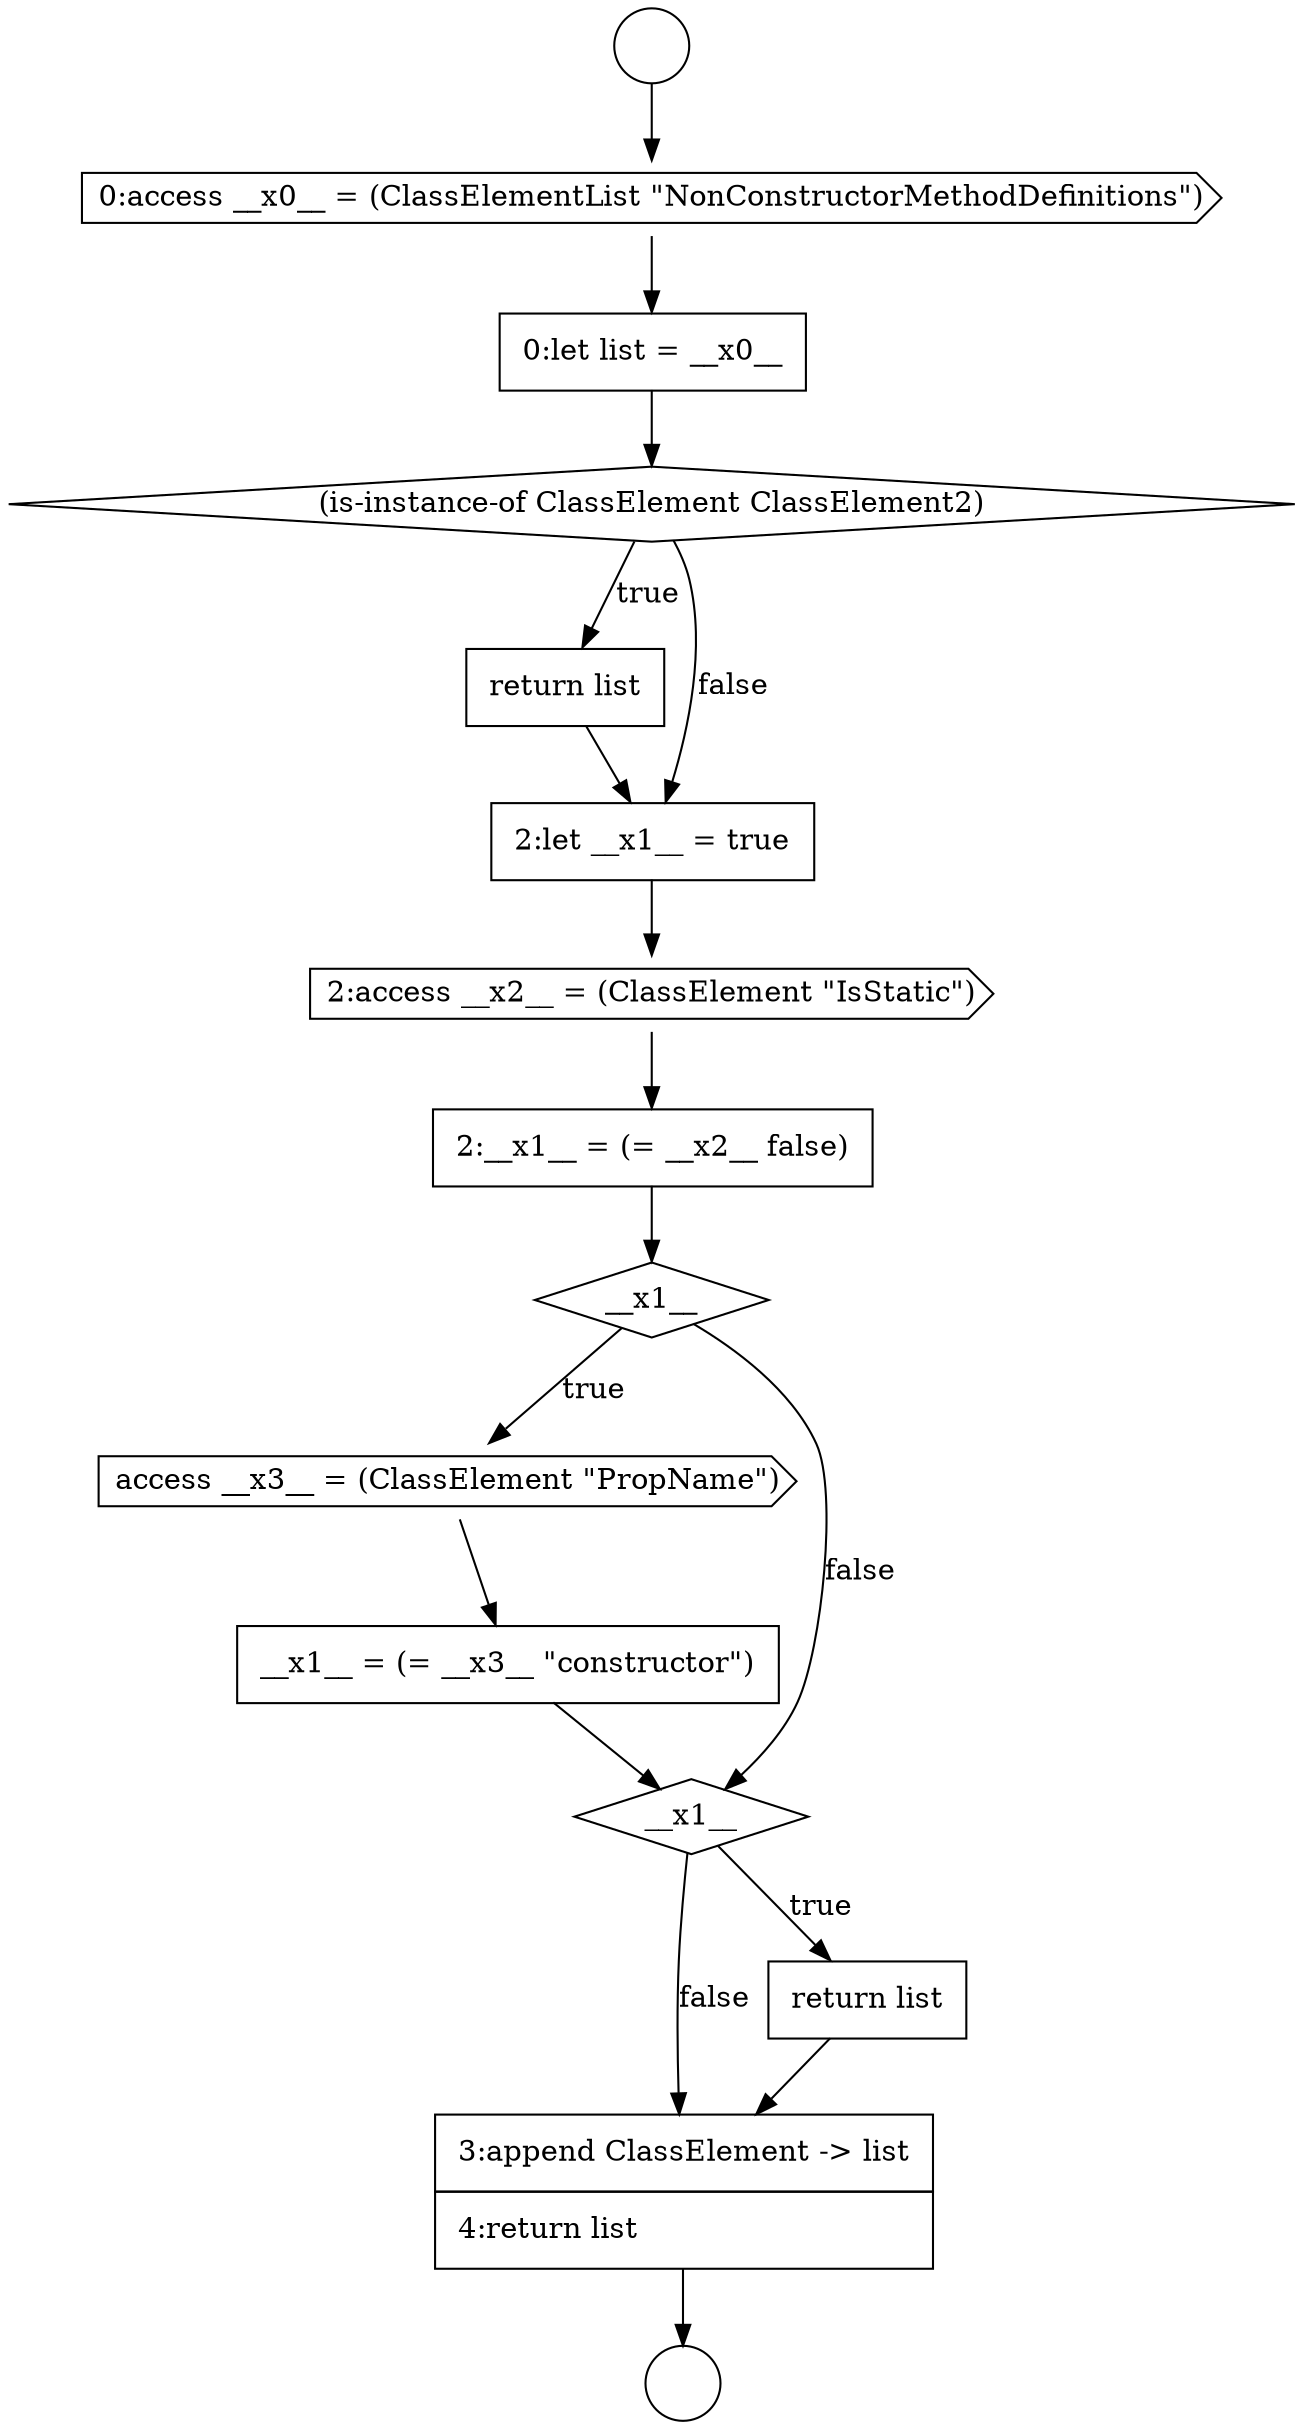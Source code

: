 digraph {
  node8417 [shape=circle label=" " color="black" fillcolor="white" style=filled]
  node8430 [shape=none, margin=0, label=<<font color="black">
    <table border="0" cellborder="1" cellspacing="0" cellpadding="10">
      <tr><td align="left">3:append ClassElement -&gt; list</td></tr>
      <tr><td align="left">4:return list</td></tr>
    </table>
  </font>> color="black" fillcolor="white" style=filled]
  node8426 [shape=cds, label=<<font color="black">access __x3__ = (ClassElement &quot;PropName&quot;)</font>> color="black" fillcolor="white" style=filled]
  node8416 [shape=circle label=" " color="black" fillcolor="white" style=filled]
  node8421 [shape=none, margin=0, label=<<font color="black">
    <table border="0" cellborder="1" cellspacing="0" cellpadding="10">
      <tr><td align="left">return list</td></tr>
    </table>
  </font>> color="black" fillcolor="white" style=filled]
  node8418 [shape=cds, label=<<font color="black">0:access __x0__ = (ClassElementList &quot;NonConstructorMethodDefinitions&quot;)</font>> color="black" fillcolor="white" style=filled]
  node8429 [shape=none, margin=0, label=<<font color="black">
    <table border="0" cellborder="1" cellspacing="0" cellpadding="10">
      <tr><td align="left">return list</td></tr>
    </table>
  </font>> color="black" fillcolor="white" style=filled]
  node8425 [shape=diamond, label=<<font color="black">__x1__</font>> color="black" fillcolor="white" style=filled]
  node8422 [shape=none, margin=0, label=<<font color="black">
    <table border="0" cellborder="1" cellspacing="0" cellpadding="10">
      <tr><td align="left">2:let __x1__ = true</td></tr>
    </table>
  </font>> color="black" fillcolor="white" style=filled]
  node8419 [shape=none, margin=0, label=<<font color="black">
    <table border="0" cellborder="1" cellspacing="0" cellpadding="10">
      <tr><td align="left">0:let list = __x0__</td></tr>
    </table>
  </font>> color="black" fillcolor="white" style=filled]
  node8423 [shape=cds, label=<<font color="black">2:access __x2__ = (ClassElement &quot;IsStatic&quot;)</font>> color="black" fillcolor="white" style=filled]
  node8428 [shape=diamond, label=<<font color="black">__x1__</font>> color="black" fillcolor="white" style=filled]
  node8420 [shape=diamond, label=<<font color="black">(is-instance-of ClassElement ClassElement2)</font>> color="black" fillcolor="white" style=filled]
  node8424 [shape=none, margin=0, label=<<font color="black">
    <table border="0" cellborder="1" cellspacing="0" cellpadding="10">
      <tr><td align="left">2:__x1__ = (= __x2__ false)</td></tr>
    </table>
  </font>> color="black" fillcolor="white" style=filled]
  node8427 [shape=none, margin=0, label=<<font color="black">
    <table border="0" cellborder="1" cellspacing="0" cellpadding="10">
      <tr><td align="left">__x1__ = (= __x3__ &quot;constructor&quot;)</td></tr>
    </table>
  </font>> color="black" fillcolor="white" style=filled]
  node8428 -> node8429 [label=<<font color="black">true</font>> color="black"]
  node8428 -> node8430 [label=<<font color="black">false</font>> color="black"]
  node8416 -> node8418 [ color="black"]
  node8430 -> node8417 [ color="black"]
  node8422 -> node8423 [ color="black"]
  node8420 -> node8421 [label=<<font color="black">true</font>> color="black"]
  node8420 -> node8422 [label=<<font color="black">false</font>> color="black"]
  node8429 -> node8430 [ color="black"]
  node8425 -> node8426 [label=<<font color="black">true</font>> color="black"]
  node8425 -> node8428 [label=<<font color="black">false</font>> color="black"]
  node8427 -> node8428 [ color="black"]
  node8419 -> node8420 [ color="black"]
  node8426 -> node8427 [ color="black"]
  node8421 -> node8422 [ color="black"]
  node8424 -> node8425 [ color="black"]
  node8423 -> node8424 [ color="black"]
  node8418 -> node8419 [ color="black"]
}

